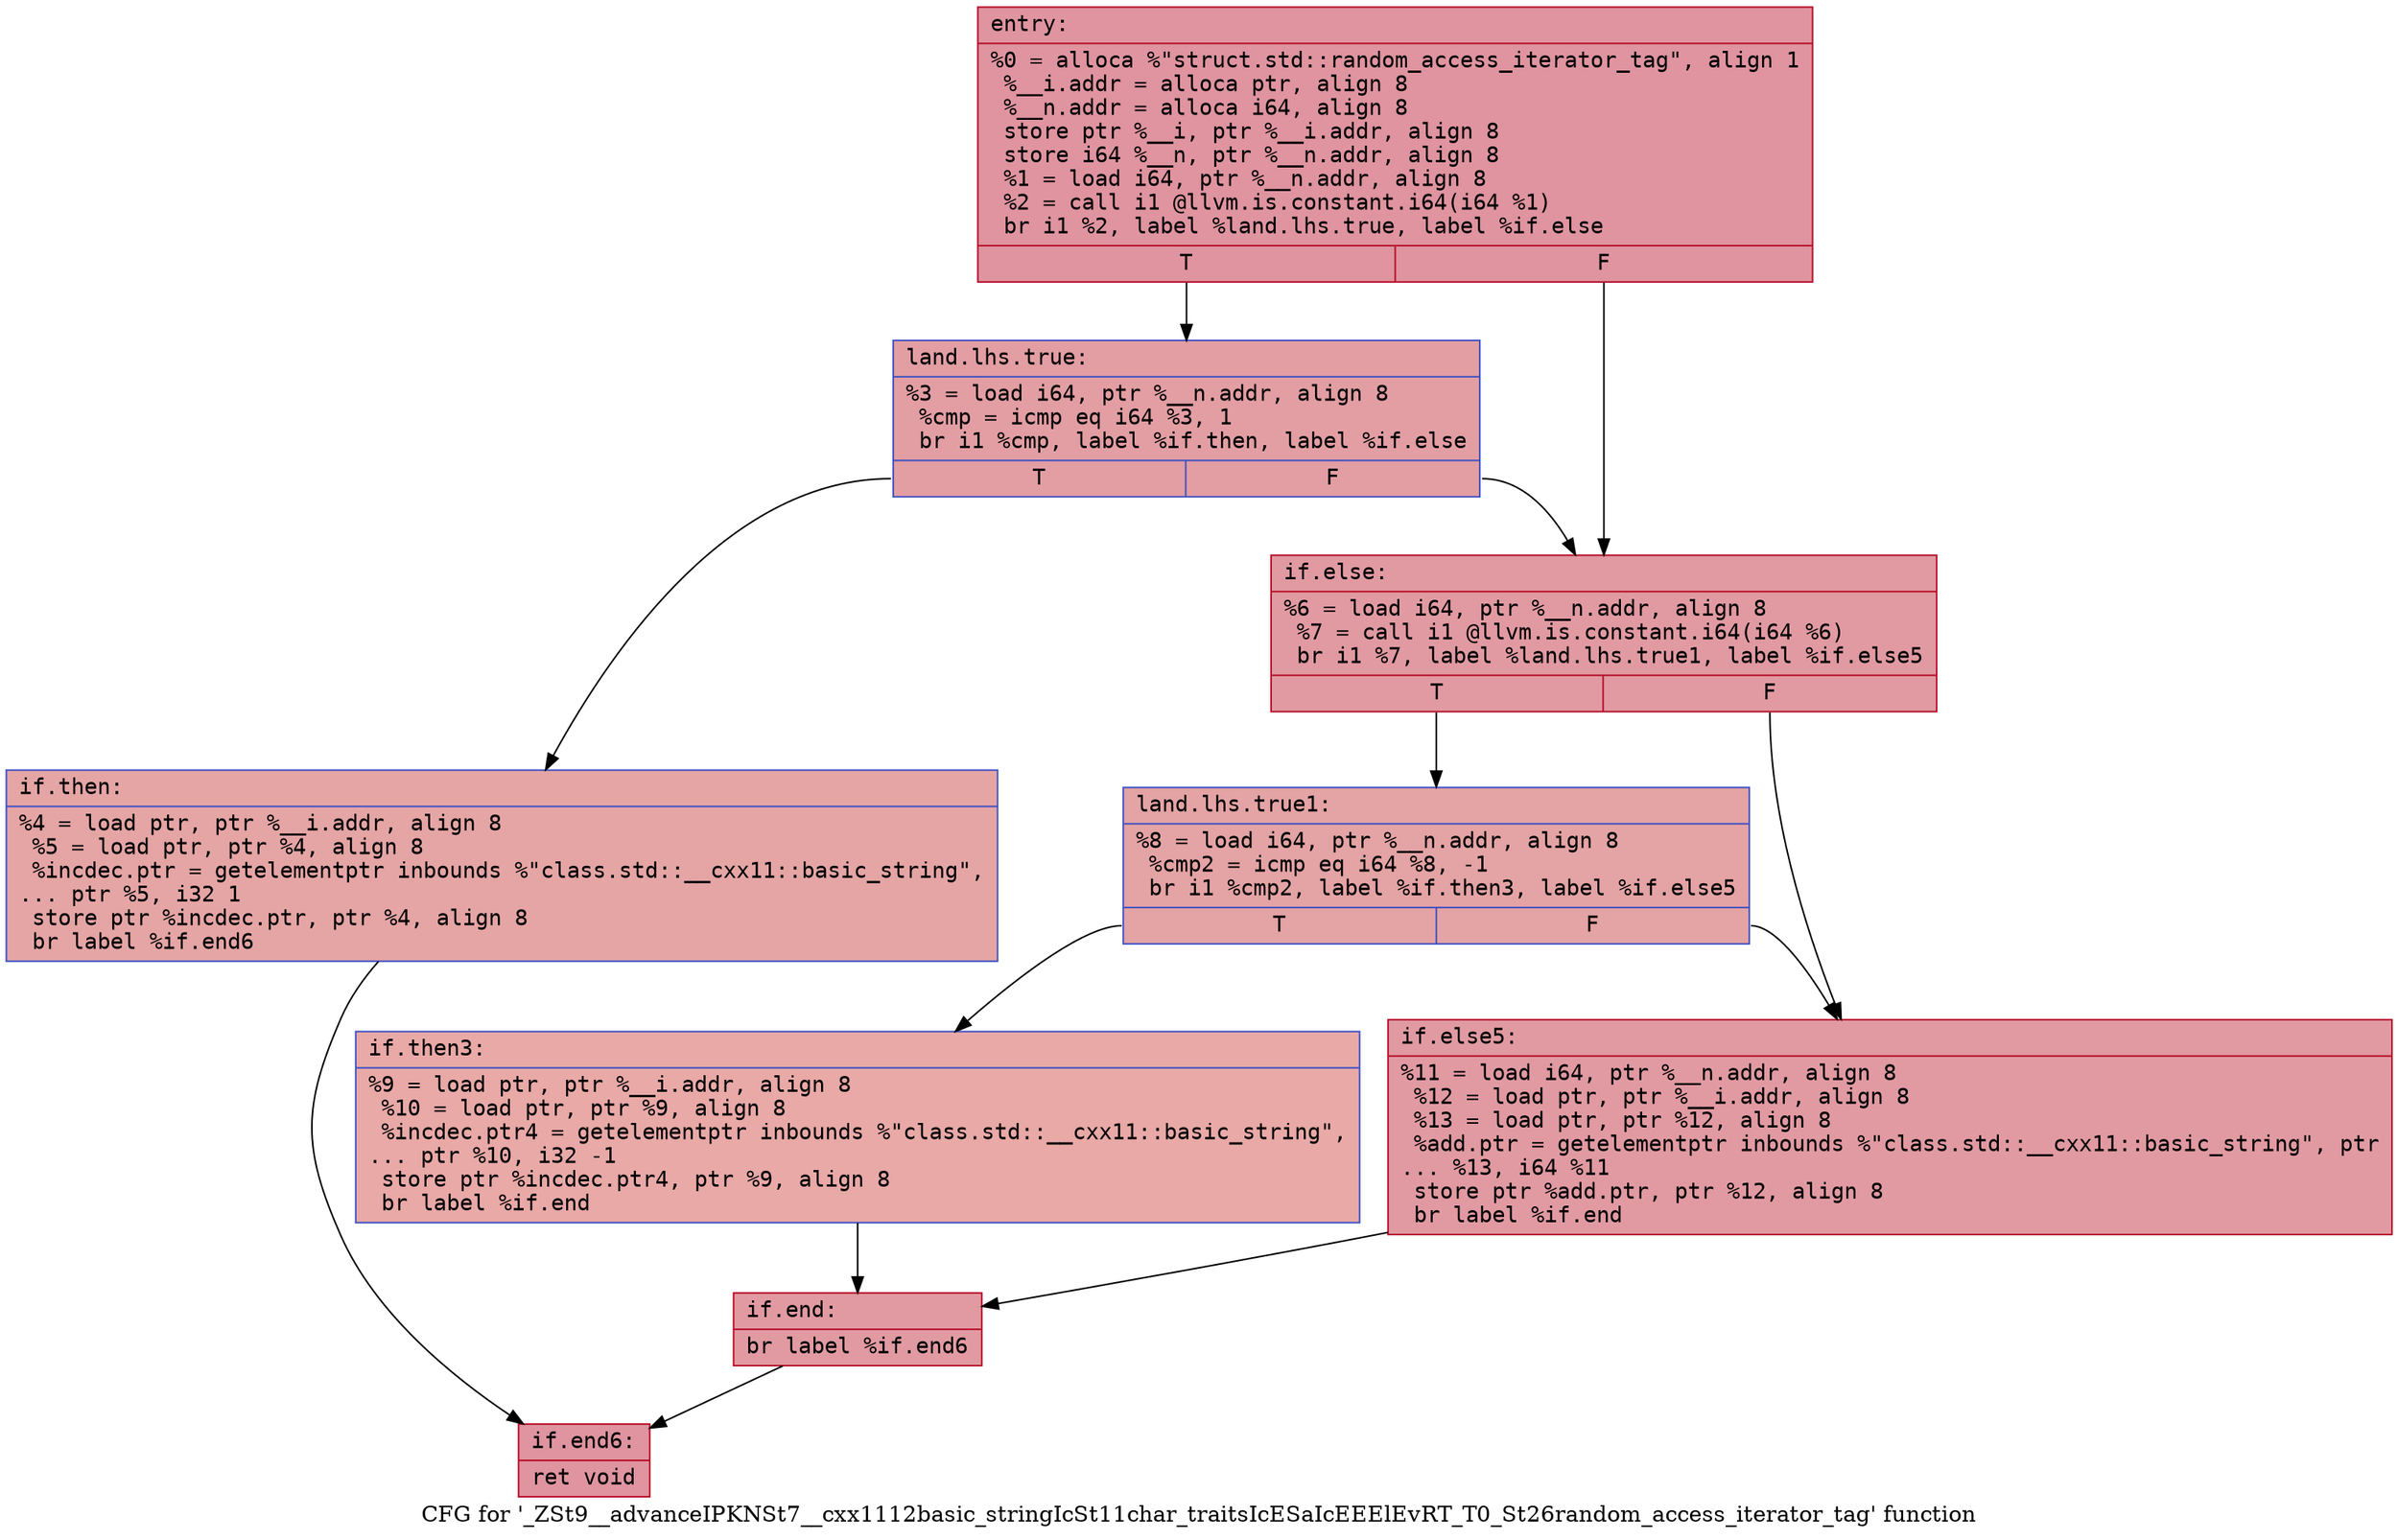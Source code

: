 digraph "CFG for '_ZSt9__advanceIPKNSt7__cxx1112basic_stringIcSt11char_traitsIcESaIcEEElEvRT_T0_St26random_access_iterator_tag' function" {
	label="CFG for '_ZSt9__advanceIPKNSt7__cxx1112basic_stringIcSt11char_traitsIcESaIcEEElEvRT_T0_St26random_access_iterator_tag' function";

	Node0x5651cd8d3fd0 [shape=record,color="#b70d28ff", style=filled, fillcolor="#b70d2870" fontname="Courier",label="{entry:\l|  %0 = alloca %\"struct.std::random_access_iterator_tag\", align 1\l  %__i.addr = alloca ptr, align 8\l  %__n.addr = alloca i64, align 8\l  store ptr %__i, ptr %__i.addr, align 8\l  store i64 %__n, ptr %__n.addr, align 8\l  %1 = load i64, ptr %__n.addr, align 8\l  %2 = call i1 @llvm.is.constant.i64(i64 %1)\l  br i1 %2, label %land.lhs.true, label %if.else\l|{<s0>T|<s1>F}}"];
	Node0x5651cd8d3fd0:s0 -> Node0x5651cd8d42e0[tooltip="entry -> land.lhs.true\nProbability 50.00%" ];
	Node0x5651cd8d3fd0:s1 -> Node0x5651cd8d4330[tooltip="entry -> if.else\nProbability 50.00%" ];
	Node0x5651cd8d42e0 [shape=record,color="#3d50c3ff", style=filled, fillcolor="#be242e70" fontname="Courier",label="{land.lhs.true:\l|  %3 = load i64, ptr %__n.addr, align 8\l  %cmp = icmp eq i64 %3, 1\l  br i1 %cmp, label %if.then, label %if.else\l|{<s0>T|<s1>F}}"];
	Node0x5651cd8d42e0:s0 -> Node0x5651cd8d4560[tooltip="land.lhs.true -> if.then\nProbability 50.00%" ];
	Node0x5651cd8d42e0:s1 -> Node0x5651cd8d4330[tooltip="land.lhs.true -> if.else\nProbability 50.00%" ];
	Node0x5651cd8d4560 [shape=record,color="#3d50c3ff", style=filled, fillcolor="#c5333470" fontname="Courier",label="{if.then:\l|  %4 = load ptr, ptr %__i.addr, align 8\l  %5 = load ptr, ptr %4, align 8\l  %incdec.ptr = getelementptr inbounds %\"class.std::__cxx11::basic_string\",\l... ptr %5, i32 1\l  store ptr %incdec.ptr, ptr %4, align 8\l  br label %if.end6\l}"];
	Node0x5651cd8d4560 -> Node0x5651cd8d48c0[tooltip="if.then -> if.end6\nProbability 100.00%" ];
	Node0x5651cd8d4330 [shape=record,color="#b70d28ff", style=filled, fillcolor="#bb1b2c70" fontname="Courier",label="{if.else:\l|  %6 = load i64, ptr %__n.addr, align 8\l  %7 = call i1 @llvm.is.constant.i64(i64 %6)\l  br i1 %7, label %land.lhs.true1, label %if.else5\l|{<s0>T|<s1>F}}"];
	Node0x5651cd8d4330:s0 -> Node0x5651cd8d4b20[tooltip="if.else -> land.lhs.true1\nProbability 50.00%" ];
	Node0x5651cd8d4330:s1 -> Node0x5651cd8d4b70[tooltip="if.else -> if.else5\nProbability 50.00%" ];
	Node0x5651cd8d4b20 [shape=record,color="#3d50c3ff", style=filled, fillcolor="#c32e3170" fontname="Courier",label="{land.lhs.true1:\l|  %8 = load i64, ptr %__n.addr, align 8\l  %cmp2 = icmp eq i64 %8, -1\l  br i1 %cmp2, label %if.then3, label %if.else5\l|{<s0>T|<s1>F}}"];
	Node0x5651cd8d4b20:s0 -> Node0x5651cd8d4f20[tooltip="land.lhs.true1 -> if.then3\nProbability 37.50%" ];
	Node0x5651cd8d4b20:s1 -> Node0x5651cd8d4b70[tooltip="land.lhs.true1 -> if.else5\nProbability 62.50%" ];
	Node0x5651cd8d4f20 [shape=record,color="#3d50c3ff", style=filled, fillcolor="#ca3b3770" fontname="Courier",label="{if.then3:\l|  %9 = load ptr, ptr %__i.addr, align 8\l  %10 = load ptr, ptr %9, align 8\l  %incdec.ptr4 = getelementptr inbounds %\"class.std::__cxx11::basic_string\",\l... ptr %10, i32 -1\l  store ptr %incdec.ptr4, ptr %9, align 8\l  br label %if.end\l}"];
	Node0x5651cd8d4f20 -> Node0x5651cd8d52c0[tooltip="if.then3 -> if.end\nProbability 100.00%" ];
	Node0x5651cd8d4b70 [shape=record,color="#b70d28ff", style=filled, fillcolor="#bb1b2c70" fontname="Courier",label="{if.else5:\l|  %11 = load i64, ptr %__n.addr, align 8\l  %12 = load ptr, ptr %__i.addr, align 8\l  %13 = load ptr, ptr %12, align 8\l  %add.ptr = getelementptr inbounds %\"class.std::__cxx11::basic_string\", ptr\l... %13, i64 %11\l  store ptr %add.ptr, ptr %12, align 8\l  br label %if.end\l}"];
	Node0x5651cd8d4b70 -> Node0x5651cd8d52c0[tooltip="if.else5 -> if.end\nProbability 100.00%" ];
	Node0x5651cd8d52c0 [shape=record,color="#b70d28ff", style=filled, fillcolor="#bb1b2c70" fontname="Courier",label="{if.end:\l|  br label %if.end6\l}"];
	Node0x5651cd8d52c0 -> Node0x5651cd8d48c0[tooltip="if.end -> if.end6\nProbability 100.00%" ];
	Node0x5651cd8d48c0 [shape=record,color="#b70d28ff", style=filled, fillcolor="#b70d2870" fontname="Courier",label="{if.end6:\l|  ret void\l}"];
}
